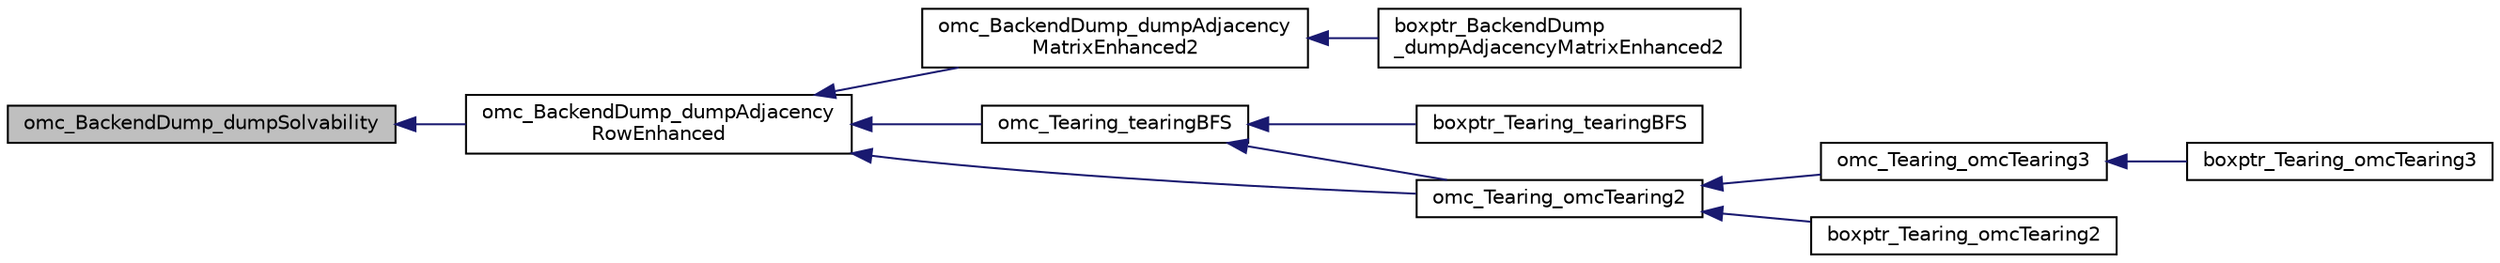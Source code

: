 digraph "omc_BackendDump_dumpSolvability"
{
  edge [fontname="Helvetica",fontsize="10",labelfontname="Helvetica",labelfontsize="10"];
  node [fontname="Helvetica",fontsize="10",shape=record];
  rankdir="LR";
  Node3596 [label="omc_BackendDump_dumpSolvability",height=0.2,width=0.4,color="black", fillcolor="grey75", style="filled", fontcolor="black"];
  Node3596 -> Node3597 [dir="back",color="midnightblue",fontsize="10",style="solid",fontname="Helvetica"];
  Node3597 [label="omc_BackendDump_dumpAdjacency\lRowEnhanced",height=0.2,width=0.4,color="black", fillcolor="white", style="filled",URL="$df/df2/_backend_dump_8h.html#a7e0d2d1e48147957cbbe311273e60d1a"];
  Node3597 -> Node3598 [dir="back",color="midnightblue",fontsize="10",style="solid",fontname="Helvetica"];
  Node3598 [label="omc_BackendDump_dumpAdjacency\lMatrixEnhanced2",height=0.2,width=0.4,color="black", fillcolor="white", style="filled",URL="$d0/df5/_backend_dump_8c.html#aabf4f4c5cd77de52f1a7982fa0734067"];
  Node3598 -> Node3599 [dir="back",color="midnightblue",fontsize="10",style="solid",fontname="Helvetica"];
  Node3599 [label="boxptr_BackendDump\l_dumpAdjacencyMatrixEnhanced2",height=0.2,width=0.4,color="black", fillcolor="white", style="filled",URL="$d0/df5/_backend_dump_8c.html#a091b54545bc82281ba08214c2893546f"];
  Node3597 -> Node3600 [dir="back",color="midnightblue",fontsize="10",style="solid",fontname="Helvetica"];
  Node3600 [label="omc_Tearing_tearingBFS",height=0.2,width=0.4,color="black", fillcolor="white", style="filled",URL="$d7/d9b/_tearing_8c.html#ad1a99e421e5f0441ca6f46519516c45b"];
  Node3600 -> Node3601 [dir="back",color="midnightblue",fontsize="10",style="solid",fontname="Helvetica"];
  Node3601 [label="boxptr_Tearing_tearingBFS",height=0.2,width=0.4,color="black", fillcolor="white", style="filled",URL="$d7/d9b/_tearing_8c.html#a89262a1310ec92b38d06c49ba84c742e"];
  Node3600 -> Node3602 [dir="back",color="midnightblue",fontsize="10",style="solid",fontname="Helvetica"];
  Node3602 [label="omc_Tearing_omcTearing2",height=0.2,width=0.4,color="black", fillcolor="white", style="filled",URL="$d7/d9b/_tearing_8c.html#aedd06e8552cf6d97a6285b1469baf010"];
  Node3602 -> Node3603 [dir="back",color="midnightblue",fontsize="10",style="solid",fontname="Helvetica"];
  Node3603 [label="omc_Tearing_omcTearing3",height=0.2,width=0.4,color="black", fillcolor="white", style="filled",URL="$d7/d9b/_tearing_8c.html#abdbc78029dd824dae4758e04a5d274b4"];
  Node3603 -> Node3604 [dir="back",color="midnightblue",fontsize="10",style="solid",fontname="Helvetica"];
  Node3604 [label="boxptr_Tearing_omcTearing3",height=0.2,width=0.4,color="black", fillcolor="white", style="filled",URL="$d7/d9b/_tearing_8c.html#a60c5db532e82c57f6ac42b0542143c1a"];
  Node3602 -> Node3605 [dir="back",color="midnightblue",fontsize="10",style="solid",fontname="Helvetica"];
  Node3605 [label="boxptr_Tearing_omcTearing2",height=0.2,width=0.4,color="black", fillcolor="white", style="filled",URL="$d7/d9b/_tearing_8c.html#abb60943b16a60e8c6b7a3322e84ba283"];
  Node3597 -> Node3602 [dir="back",color="midnightblue",fontsize="10",style="solid",fontname="Helvetica"];
}
